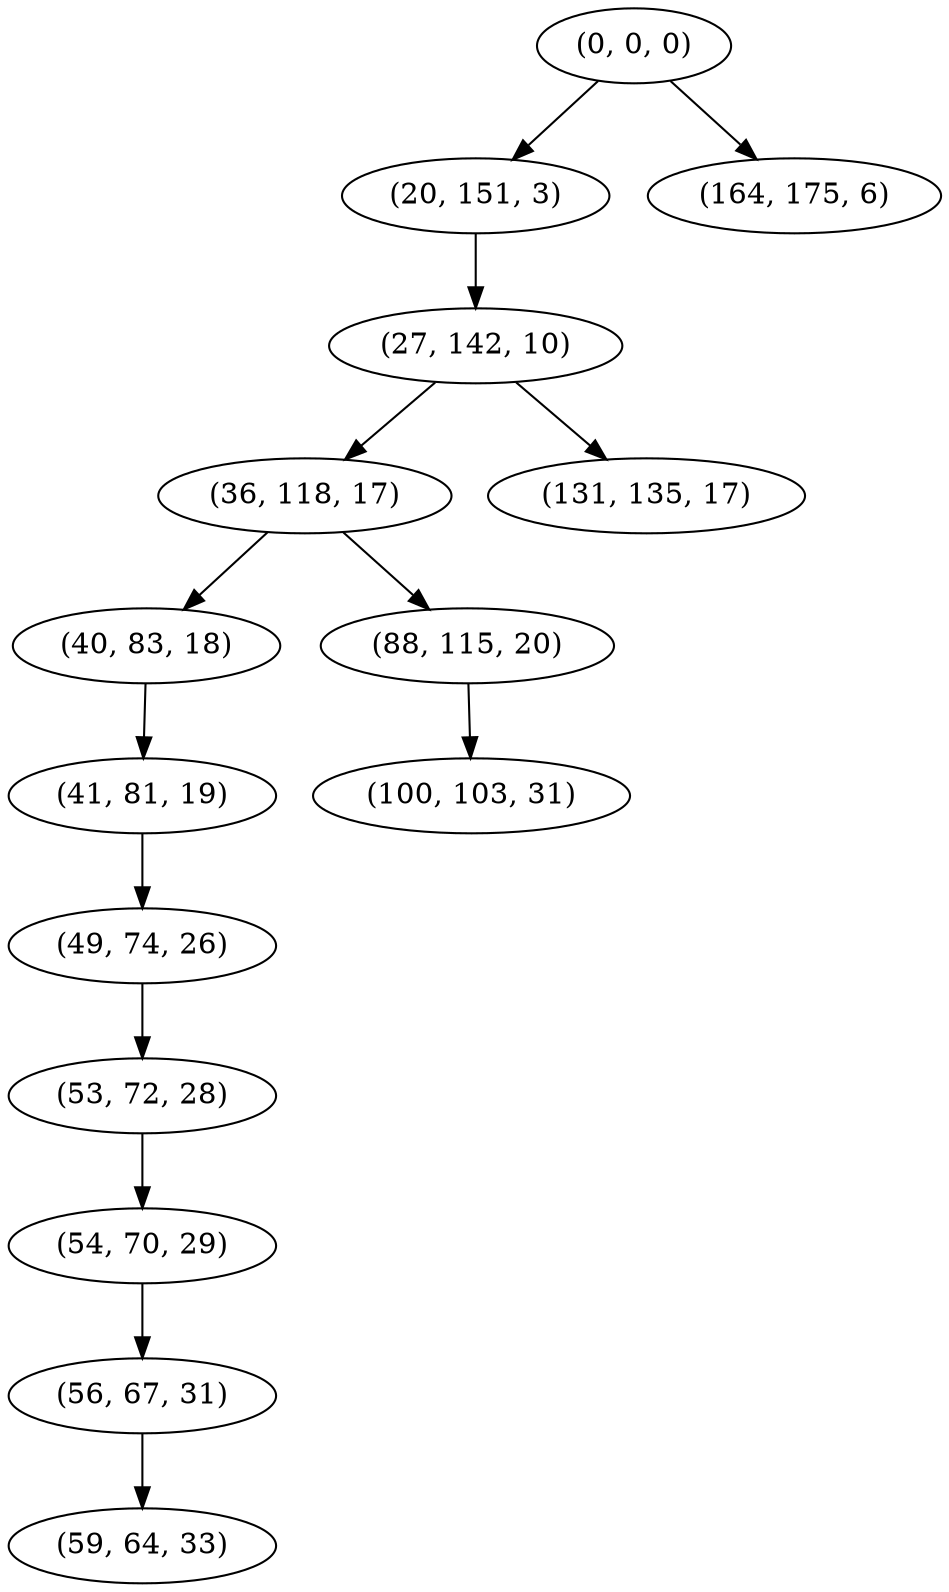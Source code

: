 digraph tree {
    "(0, 0, 0)";
    "(20, 151, 3)";
    "(27, 142, 10)";
    "(36, 118, 17)";
    "(40, 83, 18)";
    "(41, 81, 19)";
    "(49, 74, 26)";
    "(53, 72, 28)";
    "(54, 70, 29)";
    "(56, 67, 31)";
    "(59, 64, 33)";
    "(88, 115, 20)";
    "(100, 103, 31)";
    "(131, 135, 17)";
    "(164, 175, 6)";
    "(0, 0, 0)" -> "(20, 151, 3)";
    "(0, 0, 0)" -> "(164, 175, 6)";
    "(20, 151, 3)" -> "(27, 142, 10)";
    "(27, 142, 10)" -> "(36, 118, 17)";
    "(27, 142, 10)" -> "(131, 135, 17)";
    "(36, 118, 17)" -> "(40, 83, 18)";
    "(36, 118, 17)" -> "(88, 115, 20)";
    "(40, 83, 18)" -> "(41, 81, 19)";
    "(41, 81, 19)" -> "(49, 74, 26)";
    "(49, 74, 26)" -> "(53, 72, 28)";
    "(53, 72, 28)" -> "(54, 70, 29)";
    "(54, 70, 29)" -> "(56, 67, 31)";
    "(56, 67, 31)" -> "(59, 64, 33)";
    "(88, 115, 20)" -> "(100, 103, 31)";
}
